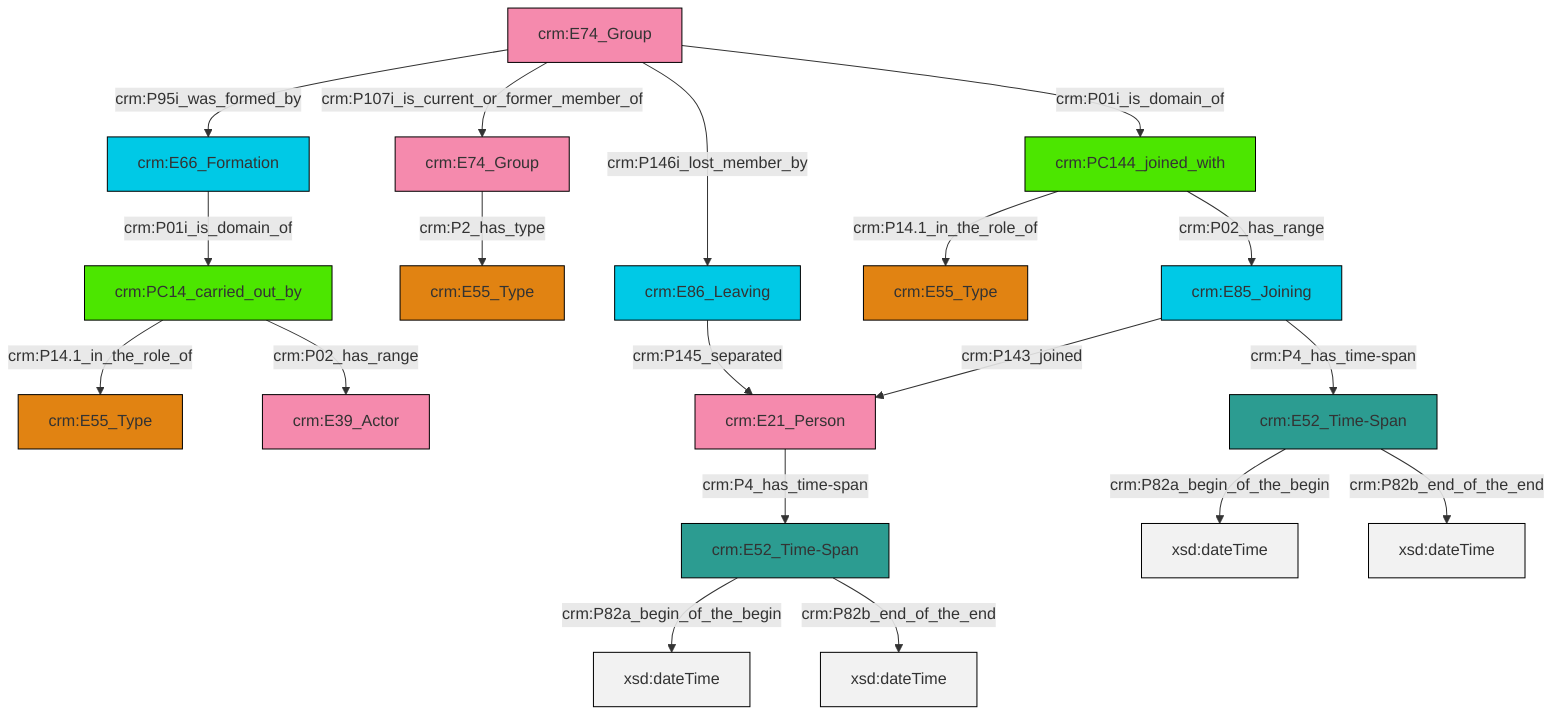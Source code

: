 graph TD
classDef Literal fill:#f2f2f2,stroke:#000000;
classDef CRM_Entity fill:#FFFFFF,stroke:#000000;
classDef Temporal_Entity fill:#00C9E6, stroke:#000000;
classDef Type fill:#E18312, stroke:#000000;
classDef Time-Span fill:#2C9C91, stroke:#000000;
classDef Appellation fill:#FFEB7F, stroke:#000000;
classDef Place fill:#008836, stroke:#000000;
classDef Persistent_Item fill:#B266B2, stroke:#000000;
classDef Conceptual_Object fill:#FFD700, stroke:#000000;
classDef Physical_Thing fill:#D2B48C, stroke:#000000;
classDef Actor fill:#f58aad, stroke:#000000;
classDef PC_Classes fill:#4ce600, stroke:#000000;
classDef Multi fill:#cccccc,stroke:#000000;

2["crm:E85_Joining"]:::Temporal_Entity -->|crm:P143_joined| 3["crm:E21_Person"]:::Actor
4["crm:PC14_carried_out_by"]:::PC_Classes -->|crm:P14.1_in_the_role_of| 5["crm:E55_Type"]:::Type
6["crm:PC144_joined_with"]:::PC_Classes -->|crm:P14.1_in_the_role_of| 7["crm:E55_Type"]:::Type
15["crm:E52_Time-Span"]:::Time-Span -->|crm:P82a_begin_of_the_begin| 16[xsd:dateTime]:::Literal
3["crm:E21_Person"]:::Actor -->|crm:P4_has_time-span| 15["crm:E52_Time-Span"]:::Time-Span
8["crm:E74_Group"]:::Actor -->|crm:P95i_was_formed_by| 13["crm:E66_Formation"]:::Temporal_Entity
15["crm:E52_Time-Span"]:::Time-Span -->|crm:P82b_end_of_the_end| 22[xsd:dateTime]:::Literal
24["crm:E52_Time-Span"]:::Time-Span -->|crm:P82a_begin_of_the_begin| 25[xsd:dateTime]:::Literal
24["crm:E52_Time-Span"]:::Time-Span -->|crm:P82b_end_of_the_end| 26[xsd:dateTime]:::Literal
2["crm:E85_Joining"]:::Temporal_Entity -->|crm:P4_has_time-span| 24["crm:E52_Time-Span"]:::Time-Span
10["crm:E86_Leaving"]:::Temporal_Entity -->|crm:P145_separated| 3["crm:E21_Person"]:::Actor
4["crm:PC14_carried_out_by"]:::PC_Classes -->|crm:P02_has_range| 28["crm:E39_Actor"]:::Actor
13["crm:E66_Formation"]:::Temporal_Entity -->|crm:P01i_is_domain_of| 4["crm:PC14_carried_out_by"]:::PC_Classes
8["crm:E74_Group"]:::Actor -->|crm:P107i_is_current_or_former_member_of| 0["crm:E74_Group"]:::Actor
8["crm:E74_Group"]:::Actor -->|crm:P146i_lost_member_by| 10["crm:E86_Leaving"]:::Temporal_Entity
6["crm:PC144_joined_with"]:::PC_Classes -->|crm:P02_has_range| 2["crm:E85_Joining"]:::Temporal_Entity
8["crm:E74_Group"]:::Actor -->|crm:P01i_is_domain_of| 6["crm:PC144_joined_with"]:::PC_Classes
0["crm:E74_Group"]:::Actor -->|crm:P2_has_type| 17["crm:E55_Type"]:::Type